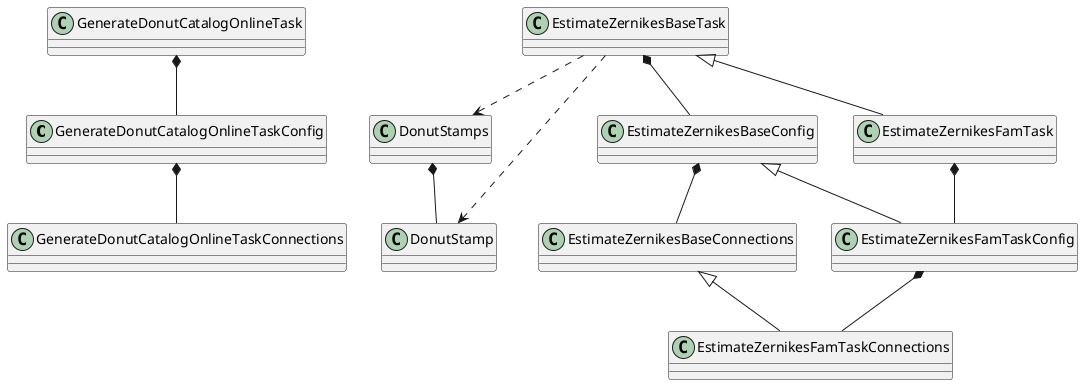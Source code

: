 @startuml
GenerateDonutCatalogOnlineTaskConfig *-- GenerateDonutCatalogOnlineTaskConnections
GenerateDonutCatalogOnlineTask *-- GenerateDonutCatalogOnlineTaskConfig
DonutStamps *-- DonutStamp
EstimateZernikesBaseTask ..> DonutStamps
EstimateZernikesBaseTask ..> DonutStamp
EstimateZernikesBaseConfig *-- EstimateZernikesBaseConnections
EstimateZernikesBaseTask *-- EstimateZernikesBaseConfig
EstimateZernikesBaseConnections <|-- EstimateZernikesFamTaskConnections
EstimateZernikesBaseConfig <|-- EstimateZernikesFamTaskConfig
EstimateZernikesBaseTask <|-- EstimateZernikesFamTask
EstimateZernikesFamTaskConfig *-- EstimateZernikesFamTaskConnections
EstimateZernikesFamTask *-- EstimateZernikesFamTaskConfig
@enduml

